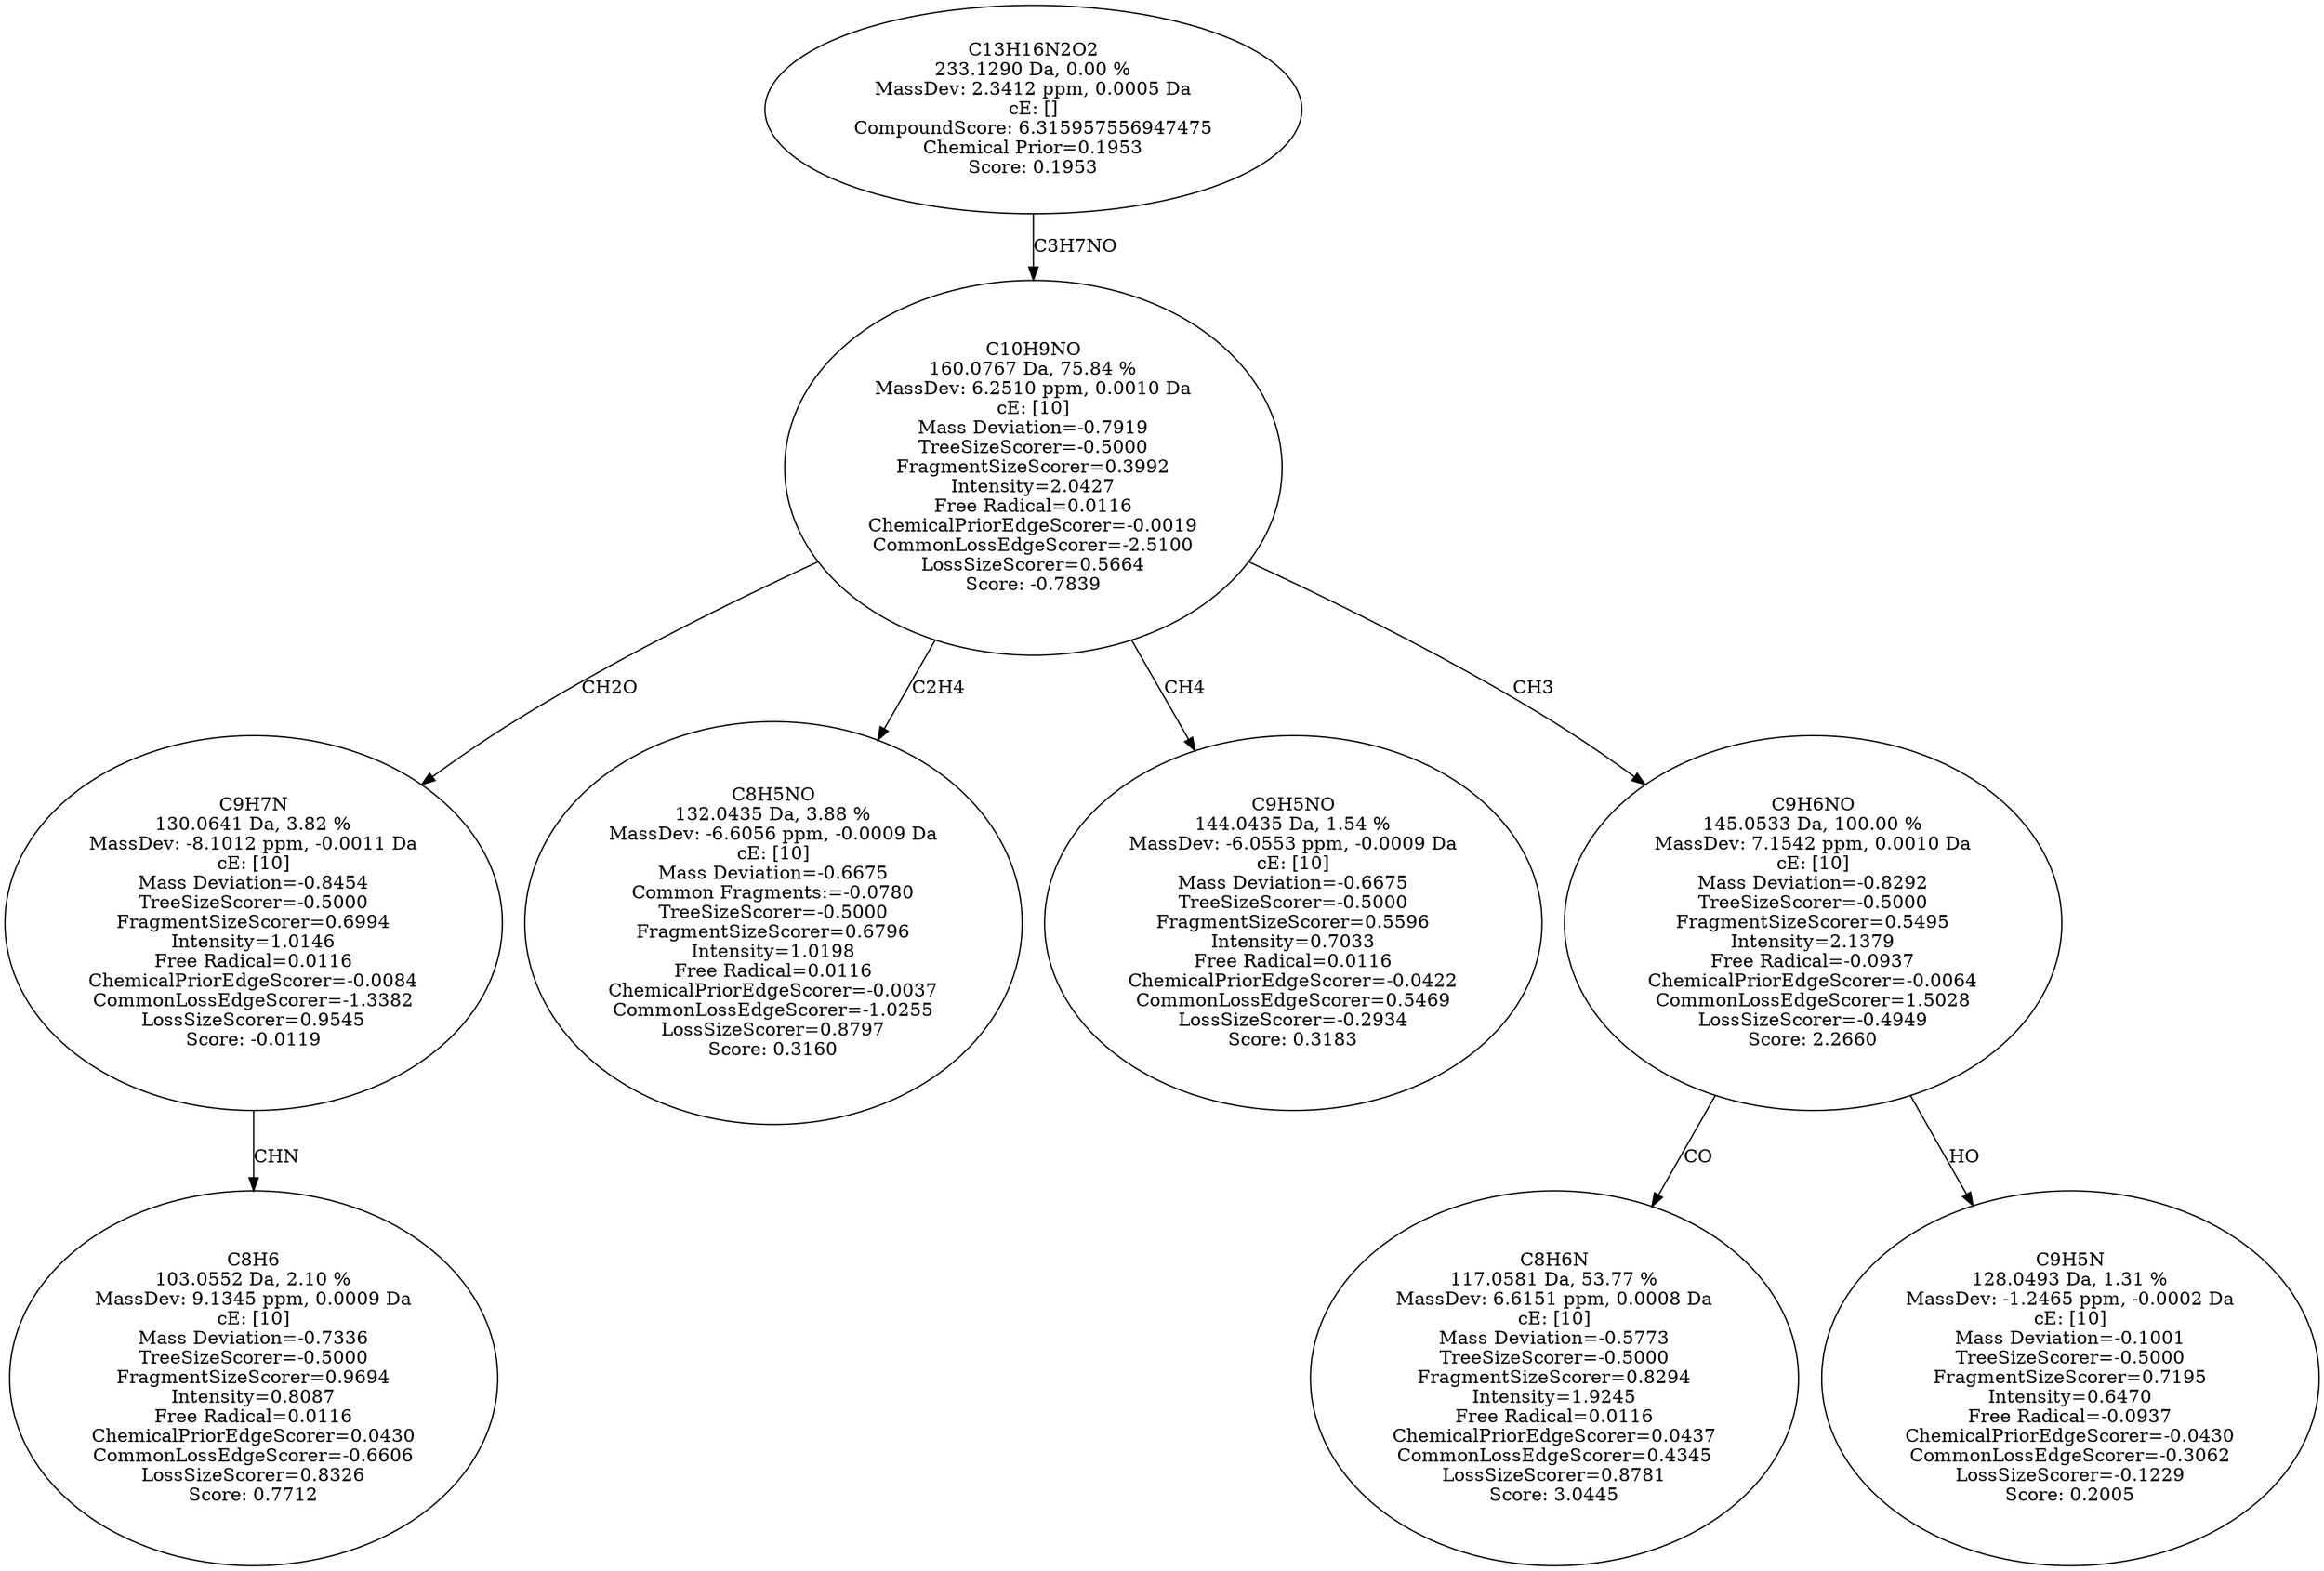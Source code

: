 strict digraph {
v1 [label="C8H6\n103.0552 Da, 2.10 %\nMassDev: 9.1345 ppm, 0.0009 Da\ncE: [10]\nMass Deviation=-0.7336\nTreeSizeScorer=-0.5000\nFragmentSizeScorer=0.9694\nIntensity=0.8087\nFree Radical=0.0116\nChemicalPriorEdgeScorer=0.0430\nCommonLossEdgeScorer=-0.6606\nLossSizeScorer=0.8326\nScore: 0.7712"];
v2 [label="C9H7N\n130.0641 Da, 3.82 %\nMassDev: -8.1012 ppm, -0.0011 Da\ncE: [10]\nMass Deviation=-0.8454\nTreeSizeScorer=-0.5000\nFragmentSizeScorer=0.6994\nIntensity=1.0146\nFree Radical=0.0116\nChemicalPriorEdgeScorer=-0.0084\nCommonLossEdgeScorer=-1.3382\nLossSizeScorer=0.9545\nScore: -0.0119"];
v3 [label="C8H5NO\n132.0435 Da, 3.88 %\nMassDev: -6.6056 ppm, -0.0009 Da\ncE: [10]\nMass Deviation=-0.6675\nCommon Fragments:=-0.0780\nTreeSizeScorer=-0.5000\nFragmentSizeScorer=0.6796\nIntensity=1.0198\nFree Radical=0.0116\nChemicalPriorEdgeScorer=-0.0037\nCommonLossEdgeScorer=-1.0255\nLossSizeScorer=0.8797\nScore: 0.3160"];
v4 [label="C9H5NO\n144.0435 Da, 1.54 %\nMassDev: -6.0553 ppm, -0.0009 Da\ncE: [10]\nMass Deviation=-0.6675\nTreeSizeScorer=-0.5000\nFragmentSizeScorer=0.5596\nIntensity=0.7033\nFree Radical=0.0116\nChemicalPriorEdgeScorer=-0.0422\nCommonLossEdgeScorer=0.5469\nLossSizeScorer=-0.2934\nScore: 0.3183"];
v5 [label="C8H6N\n117.0581 Da, 53.77 %\nMassDev: 6.6151 ppm, 0.0008 Da\ncE: [10]\nMass Deviation=-0.5773\nTreeSizeScorer=-0.5000\nFragmentSizeScorer=0.8294\nIntensity=1.9245\nFree Radical=0.0116\nChemicalPriorEdgeScorer=0.0437\nCommonLossEdgeScorer=0.4345\nLossSizeScorer=0.8781\nScore: 3.0445"];
v6 [label="C9H5N\n128.0493 Da, 1.31 %\nMassDev: -1.2465 ppm, -0.0002 Da\ncE: [10]\nMass Deviation=-0.1001\nTreeSizeScorer=-0.5000\nFragmentSizeScorer=0.7195\nIntensity=0.6470\nFree Radical=-0.0937\nChemicalPriorEdgeScorer=-0.0430\nCommonLossEdgeScorer=-0.3062\nLossSizeScorer=-0.1229\nScore: 0.2005"];
v7 [label="C9H6NO\n145.0533 Da, 100.00 %\nMassDev: 7.1542 ppm, 0.0010 Da\ncE: [10]\nMass Deviation=-0.8292\nTreeSizeScorer=-0.5000\nFragmentSizeScorer=0.5495\nIntensity=2.1379\nFree Radical=-0.0937\nChemicalPriorEdgeScorer=-0.0064\nCommonLossEdgeScorer=1.5028\nLossSizeScorer=-0.4949\nScore: 2.2660"];
v8 [label="C10H9NO\n160.0767 Da, 75.84 %\nMassDev: 6.2510 ppm, 0.0010 Da\ncE: [10]\nMass Deviation=-0.7919\nTreeSizeScorer=-0.5000\nFragmentSizeScorer=0.3992\nIntensity=2.0427\nFree Radical=0.0116\nChemicalPriorEdgeScorer=-0.0019\nCommonLossEdgeScorer=-2.5100\nLossSizeScorer=0.5664\nScore: -0.7839"];
v9 [label="C13H16N2O2\n233.1290 Da, 0.00 %\nMassDev: 2.3412 ppm, 0.0005 Da\ncE: []\nCompoundScore: 6.315957556947475\nChemical Prior=0.1953\nScore: 0.1953"];
v2 -> v1 [label="CHN"];
v8 -> v2 [label="CH2O"];
v8 -> v3 [label="C2H4"];
v8 -> v4 [label="CH4"];
v7 -> v5 [label="CO"];
v7 -> v6 [label="HO"];
v8 -> v7 [label="CH3"];
v9 -> v8 [label="C3H7NO"];
}